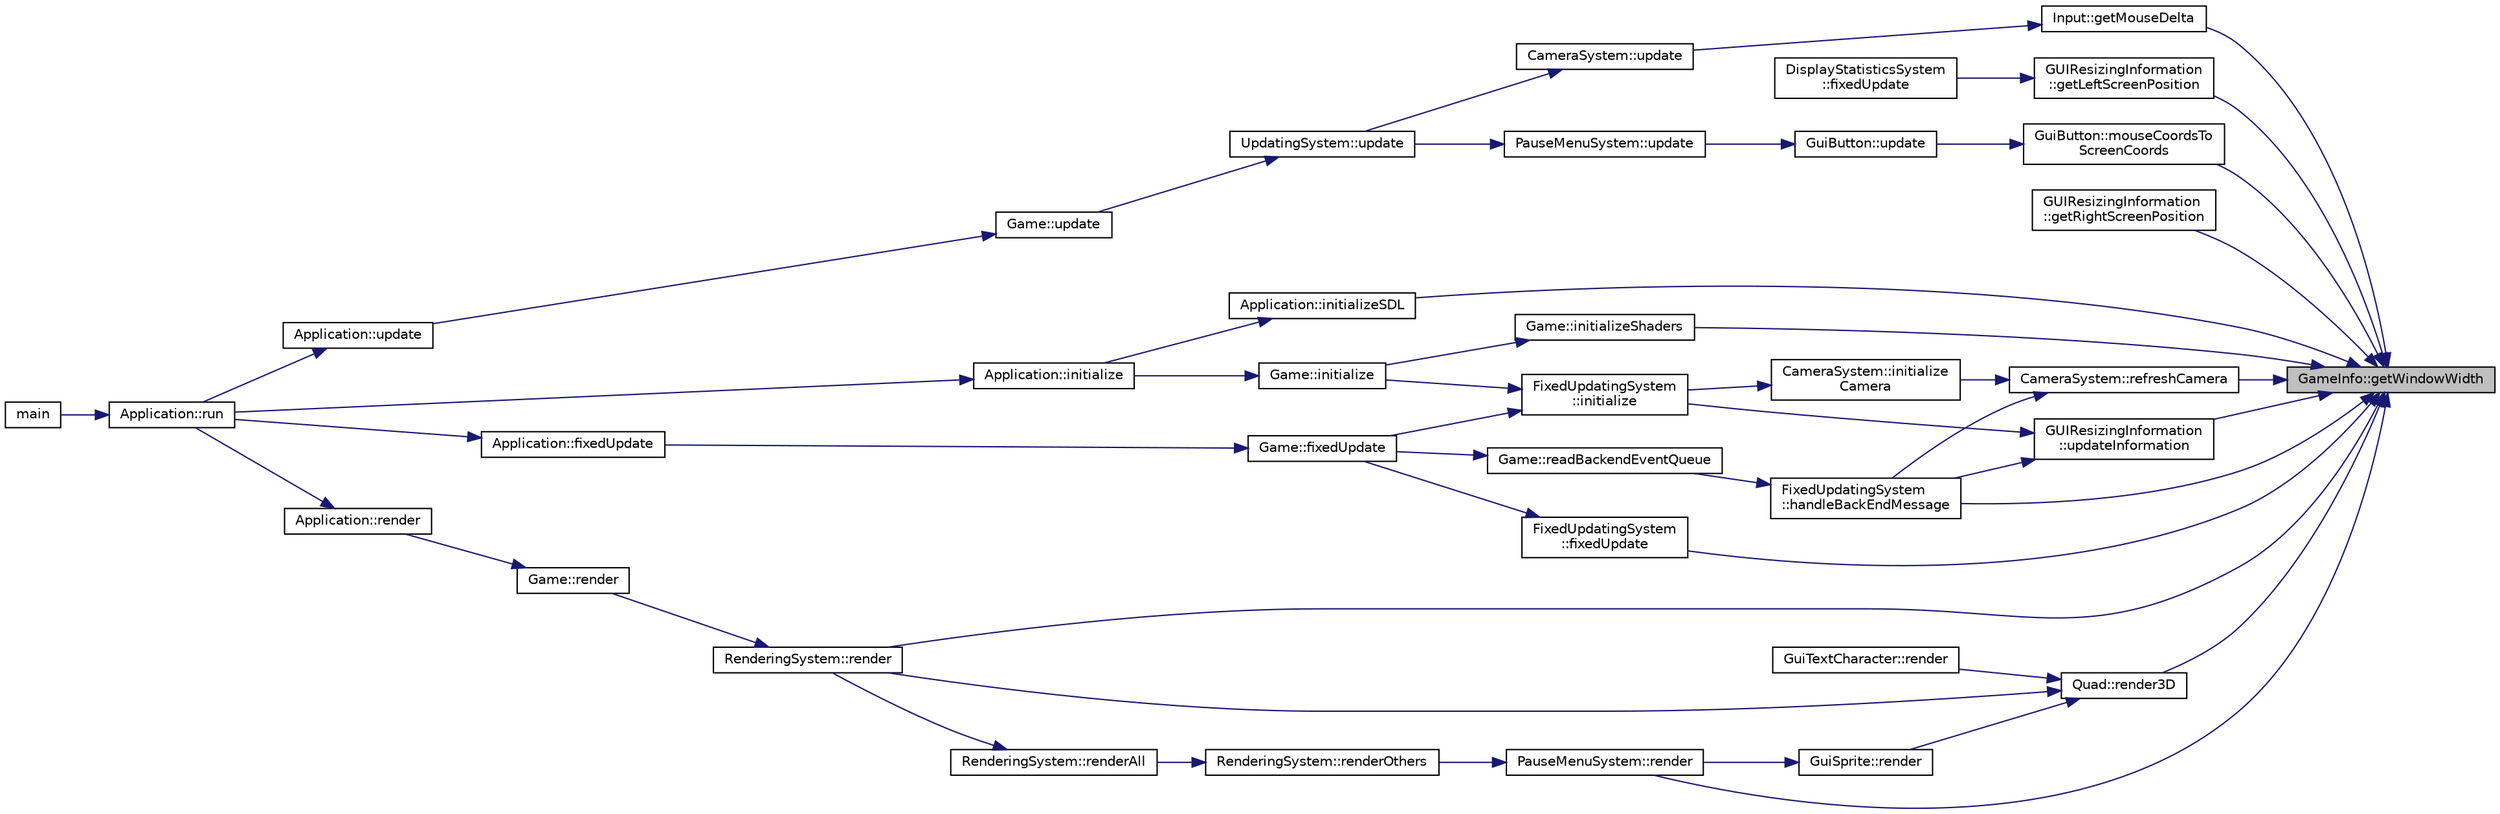 digraph "GameInfo::getWindowWidth"
{
 // INTERACTIVE_SVG=YES
 // LATEX_PDF_SIZE
  edge [fontname="Helvetica",fontsize="10",labelfontname="Helvetica",labelfontsize="10"];
  node [fontname="Helvetica",fontsize="10",shape=record];
  rankdir="RL";
  Node1 [label="GameInfo::getWindowWidth",height=0.2,width=0.4,color="black", fillcolor="grey75", style="filled", fontcolor="black",tooltip=" "];
  Node1 -> Node2 [dir="back",color="midnightblue",fontsize="10",style="solid",fontname="Helvetica"];
  Node2 [label="FixedUpdatingSystem\l::fixedUpdate",height=0.2,width=0.4,color="black", fillcolor="white", style="filled",URL="$d3/de8/class_fixed_updating_system.html#a3ed508813ba850baed19e86ef0429028",tooltip=" "];
  Node2 -> Node3 [dir="back",color="midnightblue",fontsize="10",style="solid",fontname="Helvetica"];
  Node3 [label="Game::fixedUpdate",height=0.2,width=0.4,color="black", fillcolor="white", style="filled",URL="$dd/d1f/class_game.html#a157e87f9dc147a5842ee6bdc06c95c17",tooltip=" "];
  Node3 -> Node4 [dir="back",color="midnightblue",fontsize="10",style="solid",fontname="Helvetica"];
  Node4 [label="Application::fixedUpdate",height=0.2,width=0.4,color="black", fillcolor="white", style="filled",URL="$de/d6b/class_application.html#a95c827cb5cf08bd0c3cc7b07ed4b4249",tooltip=" "];
  Node4 -> Node5 [dir="back",color="midnightblue",fontsize="10",style="solid",fontname="Helvetica"];
  Node5 [label="Application::run",height=0.2,width=0.4,color="black", fillcolor="white", style="filled",URL="$de/d6b/class_application.html#a68965449404743bf1add056784d6cf81",tooltip=" "];
  Node5 -> Node6 [dir="back",color="midnightblue",fontsize="10",style="solid",fontname="Helvetica"];
  Node6 [label="main",height=0.2,width=0.4,color="black", fillcolor="white", style="filled",URL="$d5/d12/_main_8cpp.html#a0ddf1224851353fc92bfbff6f499fa97",tooltip=" "];
  Node1 -> Node7 [dir="back",color="midnightblue",fontsize="10",style="solid",fontname="Helvetica"];
  Node7 [label="GUIResizingInformation\l::getLeftScreenPosition",height=0.2,width=0.4,color="black", fillcolor="white", style="filled",URL="$d7/d06/class_g_u_i_resizing_information.html#acde3cf6247093ac58b8621d24df7bcbb",tooltip=" "];
  Node7 -> Node8 [dir="back",color="midnightblue",fontsize="10",style="solid",fontname="Helvetica"];
  Node8 [label="DisplayStatisticsSystem\l::fixedUpdate",height=0.2,width=0.4,color="black", fillcolor="white", style="filled",URL="$d3/d85/class_display_statistics_system.html#ab92f45efc6e36221000ff94041020a04",tooltip=" "];
  Node1 -> Node9 [dir="back",color="midnightblue",fontsize="10",style="solid",fontname="Helvetica"];
  Node9 [label="Input::getMouseDelta",height=0.2,width=0.4,color="black", fillcolor="white", style="filled",URL="$d4/d7b/class_input.html#a971adcc605a1101f162e2be7a5c16a5e",tooltip=" "];
  Node9 -> Node10 [dir="back",color="midnightblue",fontsize="10",style="solid",fontname="Helvetica"];
  Node10 [label="CameraSystem::update",height=0.2,width=0.4,color="black", fillcolor="white", style="filled",URL="$d4/df8/class_camera_system.html#a9bb59c07839a3bf41290e49f367d8fd6",tooltip=" "];
  Node10 -> Node11 [dir="back",color="midnightblue",fontsize="10",style="solid",fontname="Helvetica"];
  Node11 [label="UpdatingSystem::update",height=0.2,width=0.4,color="black", fillcolor="white", style="filled",URL="$d2/d54/class_updating_system.html#a127ad554750e7e7582a1904abfb265aa",tooltip=" "];
  Node11 -> Node12 [dir="back",color="midnightblue",fontsize="10",style="solid",fontname="Helvetica"];
  Node12 [label="Game::update",height=0.2,width=0.4,color="black", fillcolor="white", style="filled",URL="$dd/d1f/class_game.html#a79df6376b332d63c9eca0dcee30305c3",tooltip=" "];
  Node12 -> Node13 [dir="back",color="midnightblue",fontsize="10",style="solid",fontname="Helvetica"];
  Node13 [label="Application::update",height=0.2,width=0.4,color="black", fillcolor="white", style="filled",URL="$de/d6b/class_application.html#a051023103d00b96b1e5e7437fd8e2e7c",tooltip=" "];
  Node13 -> Node5 [dir="back",color="midnightblue",fontsize="10",style="solid",fontname="Helvetica"];
  Node1 -> Node14 [dir="back",color="midnightblue",fontsize="10",style="solid",fontname="Helvetica"];
  Node14 [label="GUIResizingInformation\l::getRightScreenPosition",height=0.2,width=0.4,color="black", fillcolor="white", style="filled",URL="$d7/d06/class_g_u_i_resizing_information.html#abeb1127861b264bed4f03c1d7abe762f",tooltip=" "];
  Node1 -> Node15 [dir="back",color="midnightblue",fontsize="10",style="solid",fontname="Helvetica"];
  Node15 [label="FixedUpdatingSystem\l::handleBackEndMessage",height=0.2,width=0.4,color="black", fillcolor="white", style="filled",URL="$d3/de8/class_fixed_updating_system.html#a8f07c76b37a898f91221740f42c72598",tooltip=" "];
  Node15 -> Node16 [dir="back",color="midnightblue",fontsize="10",style="solid",fontname="Helvetica"];
  Node16 [label="Game::readBackendEventQueue",height=0.2,width=0.4,color="black", fillcolor="white", style="filled",URL="$dd/d1f/class_game.html#a5eb682ebf3aa9ac5b2d6d63ade9ddcc0",tooltip=" "];
  Node16 -> Node3 [dir="back",color="midnightblue",fontsize="10",style="solid",fontname="Helvetica"];
  Node1 -> Node17 [dir="back",color="midnightblue",fontsize="10",style="solid",fontname="Helvetica"];
  Node17 [label="Application::initializeSDL",height=0.2,width=0.4,color="black", fillcolor="white", style="filled",URL="$de/d6b/class_application.html#ac849576fa6b5ad689bf274d1c63ab821",tooltip=" "];
  Node17 -> Node18 [dir="back",color="midnightblue",fontsize="10",style="solid",fontname="Helvetica"];
  Node18 [label="Application::initialize",height=0.2,width=0.4,color="black", fillcolor="white", style="filled",URL="$de/d6b/class_application.html#af431bce25717b04a78d4d0940ed6a92c",tooltip=" "];
  Node18 -> Node5 [dir="back",color="midnightblue",fontsize="10",style="solid",fontname="Helvetica"];
  Node1 -> Node19 [dir="back",color="midnightblue",fontsize="10",style="solid",fontname="Helvetica"];
  Node19 [label="Game::initializeShaders",height=0.2,width=0.4,color="black", fillcolor="white", style="filled",URL="$dd/d1f/class_game.html#a0cd419405f5790feab89322cbb3f18ce",tooltip=" "];
  Node19 -> Node20 [dir="back",color="midnightblue",fontsize="10",style="solid",fontname="Helvetica"];
  Node20 [label="Game::initialize",height=0.2,width=0.4,color="black", fillcolor="white", style="filled",URL="$dd/d1f/class_game.html#a8986a201a654418cefe34ec28af1a22c",tooltip=" "];
  Node20 -> Node18 [dir="back",color="midnightblue",fontsize="10",style="solid",fontname="Helvetica"];
  Node1 -> Node21 [dir="back",color="midnightblue",fontsize="10",style="solid",fontname="Helvetica"];
  Node21 [label="GuiButton::mouseCoordsTo\lScreenCoords",height=0.2,width=0.4,color="black", fillcolor="white", style="filled",URL="$d6/d17/class_gui_button.html#a571aa197ec582b526b5d6e2639bad843",tooltip=" "];
  Node21 -> Node22 [dir="back",color="midnightblue",fontsize="10",style="solid",fontname="Helvetica"];
  Node22 [label="GuiButton::update",height=0.2,width=0.4,color="black", fillcolor="white", style="filled",URL="$d6/d17/class_gui_button.html#acfb469dd9337dc5ebf70e32037b02851",tooltip=" "];
  Node22 -> Node23 [dir="back",color="midnightblue",fontsize="10",style="solid",fontname="Helvetica"];
  Node23 [label="PauseMenuSystem::update",height=0.2,width=0.4,color="black", fillcolor="white", style="filled",URL="$d7/dd6/class_pause_menu_system.html#a7c17c731da14866fbbfb186f50b7824e",tooltip=" "];
  Node23 -> Node11 [dir="back",color="midnightblue",fontsize="10",style="solid",fontname="Helvetica"];
  Node1 -> Node24 [dir="back",color="midnightblue",fontsize="10",style="solid",fontname="Helvetica"];
  Node24 [label="CameraSystem::refreshCamera",height=0.2,width=0.4,color="black", fillcolor="white", style="filled",URL="$d4/df8/class_camera_system.html#a47d9e3f5277b873769028e15ccd4aa43",tooltip=" "];
  Node24 -> Node15 [dir="back",color="midnightblue",fontsize="10",style="solid",fontname="Helvetica"];
  Node24 -> Node25 [dir="back",color="midnightblue",fontsize="10",style="solid",fontname="Helvetica"];
  Node25 [label="CameraSystem::initialize\lCamera",height=0.2,width=0.4,color="black", fillcolor="white", style="filled",URL="$d4/df8/class_camera_system.html#a4a7557f88f628a55314d3529519a28aa",tooltip=" "];
  Node25 -> Node26 [dir="back",color="midnightblue",fontsize="10",style="solid",fontname="Helvetica"];
  Node26 [label="FixedUpdatingSystem\l::initialize",height=0.2,width=0.4,color="black", fillcolor="white", style="filled",URL="$d3/de8/class_fixed_updating_system.html#ae6dd11a60942e140a62f8358bb69d4ba",tooltip=" "];
  Node26 -> Node3 [dir="back",color="midnightblue",fontsize="10",style="solid",fontname="Helvetica"];
  Node26 -> Node20 [dir="back",color="midnightblue",fontsize="10",style="solid",fontname="Helvetica"];
  Node1 -> Node27 [dir="back",color="midnightblue",fontsize="10",style="solid",fontname="Helvetica"];
  Node27 [label="RenderingSystem::render",height=0.2,width=0.4,color="black", fillcolor="white", style="filled",URL="$d8/d31/class_rendering_system.html#ae6a25f6b28ebe40f08916d9eadc95ac2",tooltip=" "];
  Node27 -> Node28 [dir="back",color="midnightblue",fontsize="10",style="solid",fontname="Helvetica"];
  Node28 [label="Game::render",height=0.2,width=0.4,color="black", fillcolor="white", style="filled",URL="$dd/d1f/class_game.html#a15ddd769261d923827a3cdf41499c843",tooltip=" "];
  Node28 -> Node29 [dir="back",color="midnightblue",fontsize="10",style="solid",fontname="Helvetica"];
  Node29 [label="Application::render",height=0.2,width=0.4,color="black", fillcolor="white", style="filled",URL="$de/d6b/class_application.html#a9ac99d97ee1cc814298a2f2388bde835",tooltip=" "];
  Node29 -> Node5 [dir="back",color="midnightblue",fontsize="10",style="solid",fontname="Helvetica"];
  Node1 -> Node30 [dir="back",color="midnightblue",fontsize="10",style="solid",fontname="Helvetica"];
  Node30 [label="PauseMenuSystem::render",height=0.2,width=0.4,color="black", fillcolor="white", style="filled",URL="$d7/dd6/class_pause_menu_system.html#a275e625e495889f598a67bdffb2ffd4f",tooltip=" "];
  Node30 -> Node31 [dir="back",color="midnightblue",fontsize="10",style="solid",fontname="Helvetica"];
  Node31 [label="RenderingSystem::renderOthers",height=0.2,width=0.4,color="black", fillcolor="white", style="filled",URL="$d8/d31/class_rendering_system.html#ad5115644b3d0a1df6446a610c683a31e",tooltip=" "];
  Node31 -> Node32 [dir="back",color="midnightblue",fontsize="10",style="solid",fontname="Helvetica"];
  Node32 [label="RenderingSystem::renderAll",height=0.2,width=0.4,color="black", fillcolor="white", style="filled",URL="$d8/d31/class_rendering_system.html#a9f1ec48fdfa79ddc55421b6014fdb9c6",tooltip=" "];
  Node32 -> Node27 [dir="back",color="midnightblue",fontsize="10",style="solid",fontname="Helvetica"];
  Node1 -> Node33 [dir="back",color="midnightblue",fontsize="10",style="solid",fontname="Helvetica"];
  Node33 [label="Quad::render3D",height=0.2,width=0.4,color="black", fillcolor="white", style="filled",URL="$d3/df8/class_quad.html#a424c01ecd59971dc51e39bc19fbda551",tooltip=" "];
  Node33 -> Node34 [dir="back",color="midnightblue",fontsize="10",style="solid",fontname="Helvetica"];
  Node34 [label="GuiTextCharacter::render",height=0.2,width=0.4,color="black", fillcolor="white", style="filled",URL="$dd/d84/class_gui_text_character.html#a807cfea698c6d8741d95e251230a5427",tooltip=" "];
  Node33 -> Node27 [dir="back",color="midnightblue",fontsize="10",style="solid",fontname="Helvetica"];
  Node33 -> Node35 [dir="back",color="midnightblue",fontsize="10",style="solid",fontname="Helvetica"];
  Node35 [label="GuiSprite::render",height=0.2,width=0.4,color="black", fillcolor="white", style="filled",URL="$d1/db9/class_gui_sprite.html#ad8d743c3e3889fba893f29796717114f",tooltip=" "];
  Node35 -> Node30 [dir="back",color="midnightblue",fontsize="10",style="solid",fontname="Helvetica"];
  Node1 -> Node36 [dir="back",color="midnightblue",fontsize="10",style="solid",fontname="Helvetica"];
  Node36 [label="GUIResizingInformation\l::updateInformation",height=0.2,width=0.4,color="black", fillcolor="white", style="filled",URL="$d7/d06/class_g_u_i_resizing_information.html#ae82679de84809831c862391c4bafffa1",tooltip=" "];
  Node36 -> Node15 [dir="back",color="midnightblue",fontsize="10",style="solid",fontname="Helvetica"];
  Node36 -> Node26 [dir="back",color="midnightblue",fontsize="10",style="solid",fontname="Helvetica"];
}

